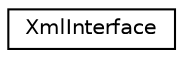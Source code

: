 digraph "Graphical Class Hierarchy"
{
  edge [fontname="Helvetica",fontsize="10",labelfontname="Helvetica",labelfontsize="10"];
  node [fontname="Helvetica",fontsize="10",shape=record];
  rankdir="LR";
  Node1 [label="XmlInterface",height=0.2,width=0.4,color="black", fillcolor="white", style="filled",URL="$d1/df9/class_xml_interface.html"];
}

